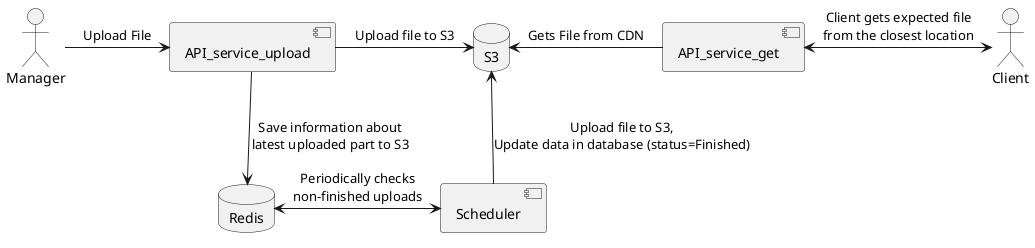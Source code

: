 @startuml
skinparam componentStyle uml2

actor Manager
actor Client
component API_service_upload
component API_service_get
database S3

database Redis
component Scheduler


Manager -right-> API_service_upload: Upload File

API_service_upload -right-> S3: Upload file to S3
S3 <-right- API_service_get: Gets File from CDN
API_service_get <-right-> Client: Client gets expected file\nfrom the closest location
API_service_upload -down-> Redis: Save information about\nlatest uploaded part to S3
Scheduler <-left-> Redis: Periodically checks\nnon-finished uploads
Scheduler -up-> S3: Upload file to S3,\nUpdate data in database (status=Finished)

@enduml